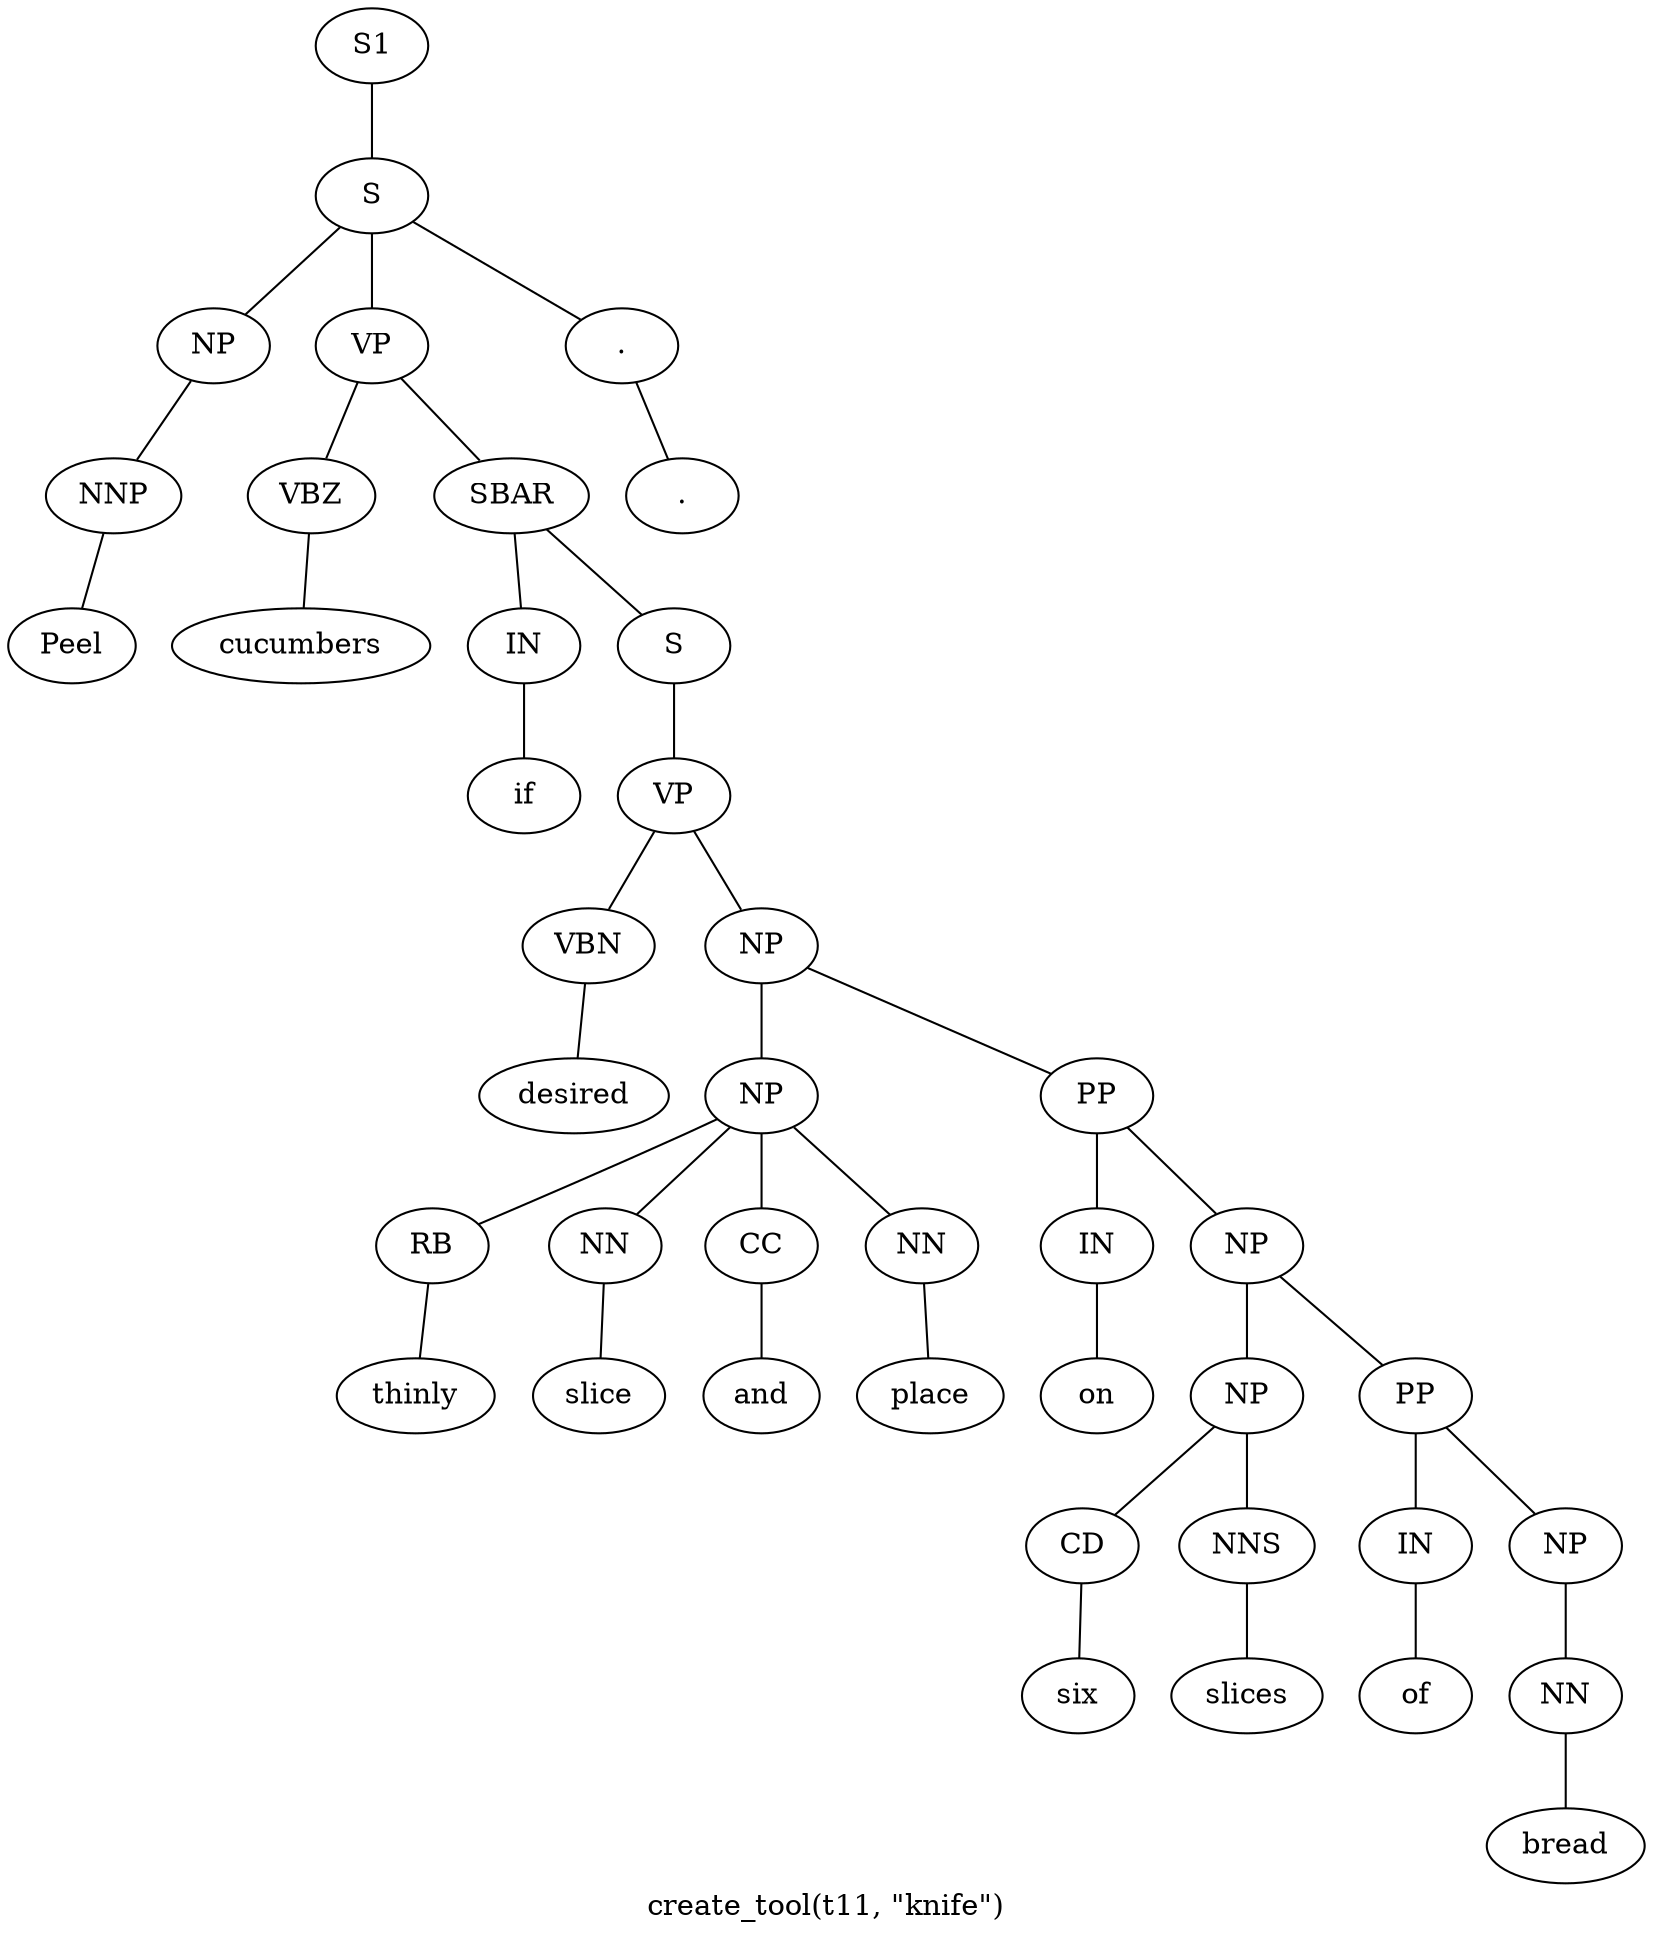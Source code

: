 graph SyntaxGraph {
	label = "create_tool(t11, \"knife\")";
	Node0 [label="S1"];
	Node1 [label="S"];
	Node2 [label="NP"];
	Node3 [label="NNP"];
	Node4 [label="Peel"];
	Node5 [label="VP"];
	Node6 [label="VBZ"];
	Node7 [label="cucumbers"];
	Node8 [label="SBAR"];
	Node9 [label="IN"];
	Node10 [label="if"];
	Node11 [label="S"];
	Node12 [label="VP"];
	Node13 [label="VBN"];
	Node14 [label="desired"];
	Node15 [label="NP"];
	Node16 [label="NP"];
	Node17 [label="RB"];
	Node18 [label="thinly"];
	Node19 [label="NN"];
	Node20 [label="slice"];
	Node21 [label="CC"];
	Node22 [label="and"];
	Node23 [label="NN"];
	Node24 [label="place"];
	Node25 [label="PP"];
	Node26 [label="IN"];
	Node27 [label="on"];
	Node28 [label="NP"];
	Node29 [label="NP"];
	Node30 [label="CD"];
	Node31 [label="six"];
	Node32 [label="NNS"];
	Node33 [label="slices"];
	Node34 [label="PP"];
	Node35 [label="IN"];
	Node36 [label="of"];
	Node37 [label="NP"];
	Node38 [label="NN"];
	Node39 [label="bread"];
	Node40 [label="."];
	Node41 [label="."];

	Node0 -- Node1;
	Node1 -- Node2;
	Node1 -- Node5;
	Node1 -- Node40;
	Node2 -- Node3;
	Node3 -- Node4;
	Node5 -- Node6;
	Node5 -- Node8;
	Node6 -- Node7;
	Node8 -- Node9;
	Node8 -- Node11;
	Node9 -- Node10;
	Node11 -- Node12;
	Node12 -- Node13;
	Node12 -- Node15;
	Node13 -- Node14;
	Node15 -- Node16;
	Node15 -- Node25;
	Node16 -- Node17;
	Node16 -- Node19;
	Node16 -- Node21;
	Node16 -- Node23;
	Node17 -- Node18;
	Node19 -- Node20;
	Node21 -- Node22;
	Node23 -- Node24;
	Node25 -- Node26;
	Node25 -- Node28;
	Node26 -- Node27;
	Node28 -- Node29;
	Node28 -- Node34;
	Node29 -- Node30;
	Node29 -- Node32;
	Node30 -- Node31;
	Node32 -- Node33;
	Node34 -- Node35;
	Node34 -- Node37;
	Node35 -- Node36;
	Node37 -- Node38;
	Node38 -- Node39;
	Node40 -- Node41;
}